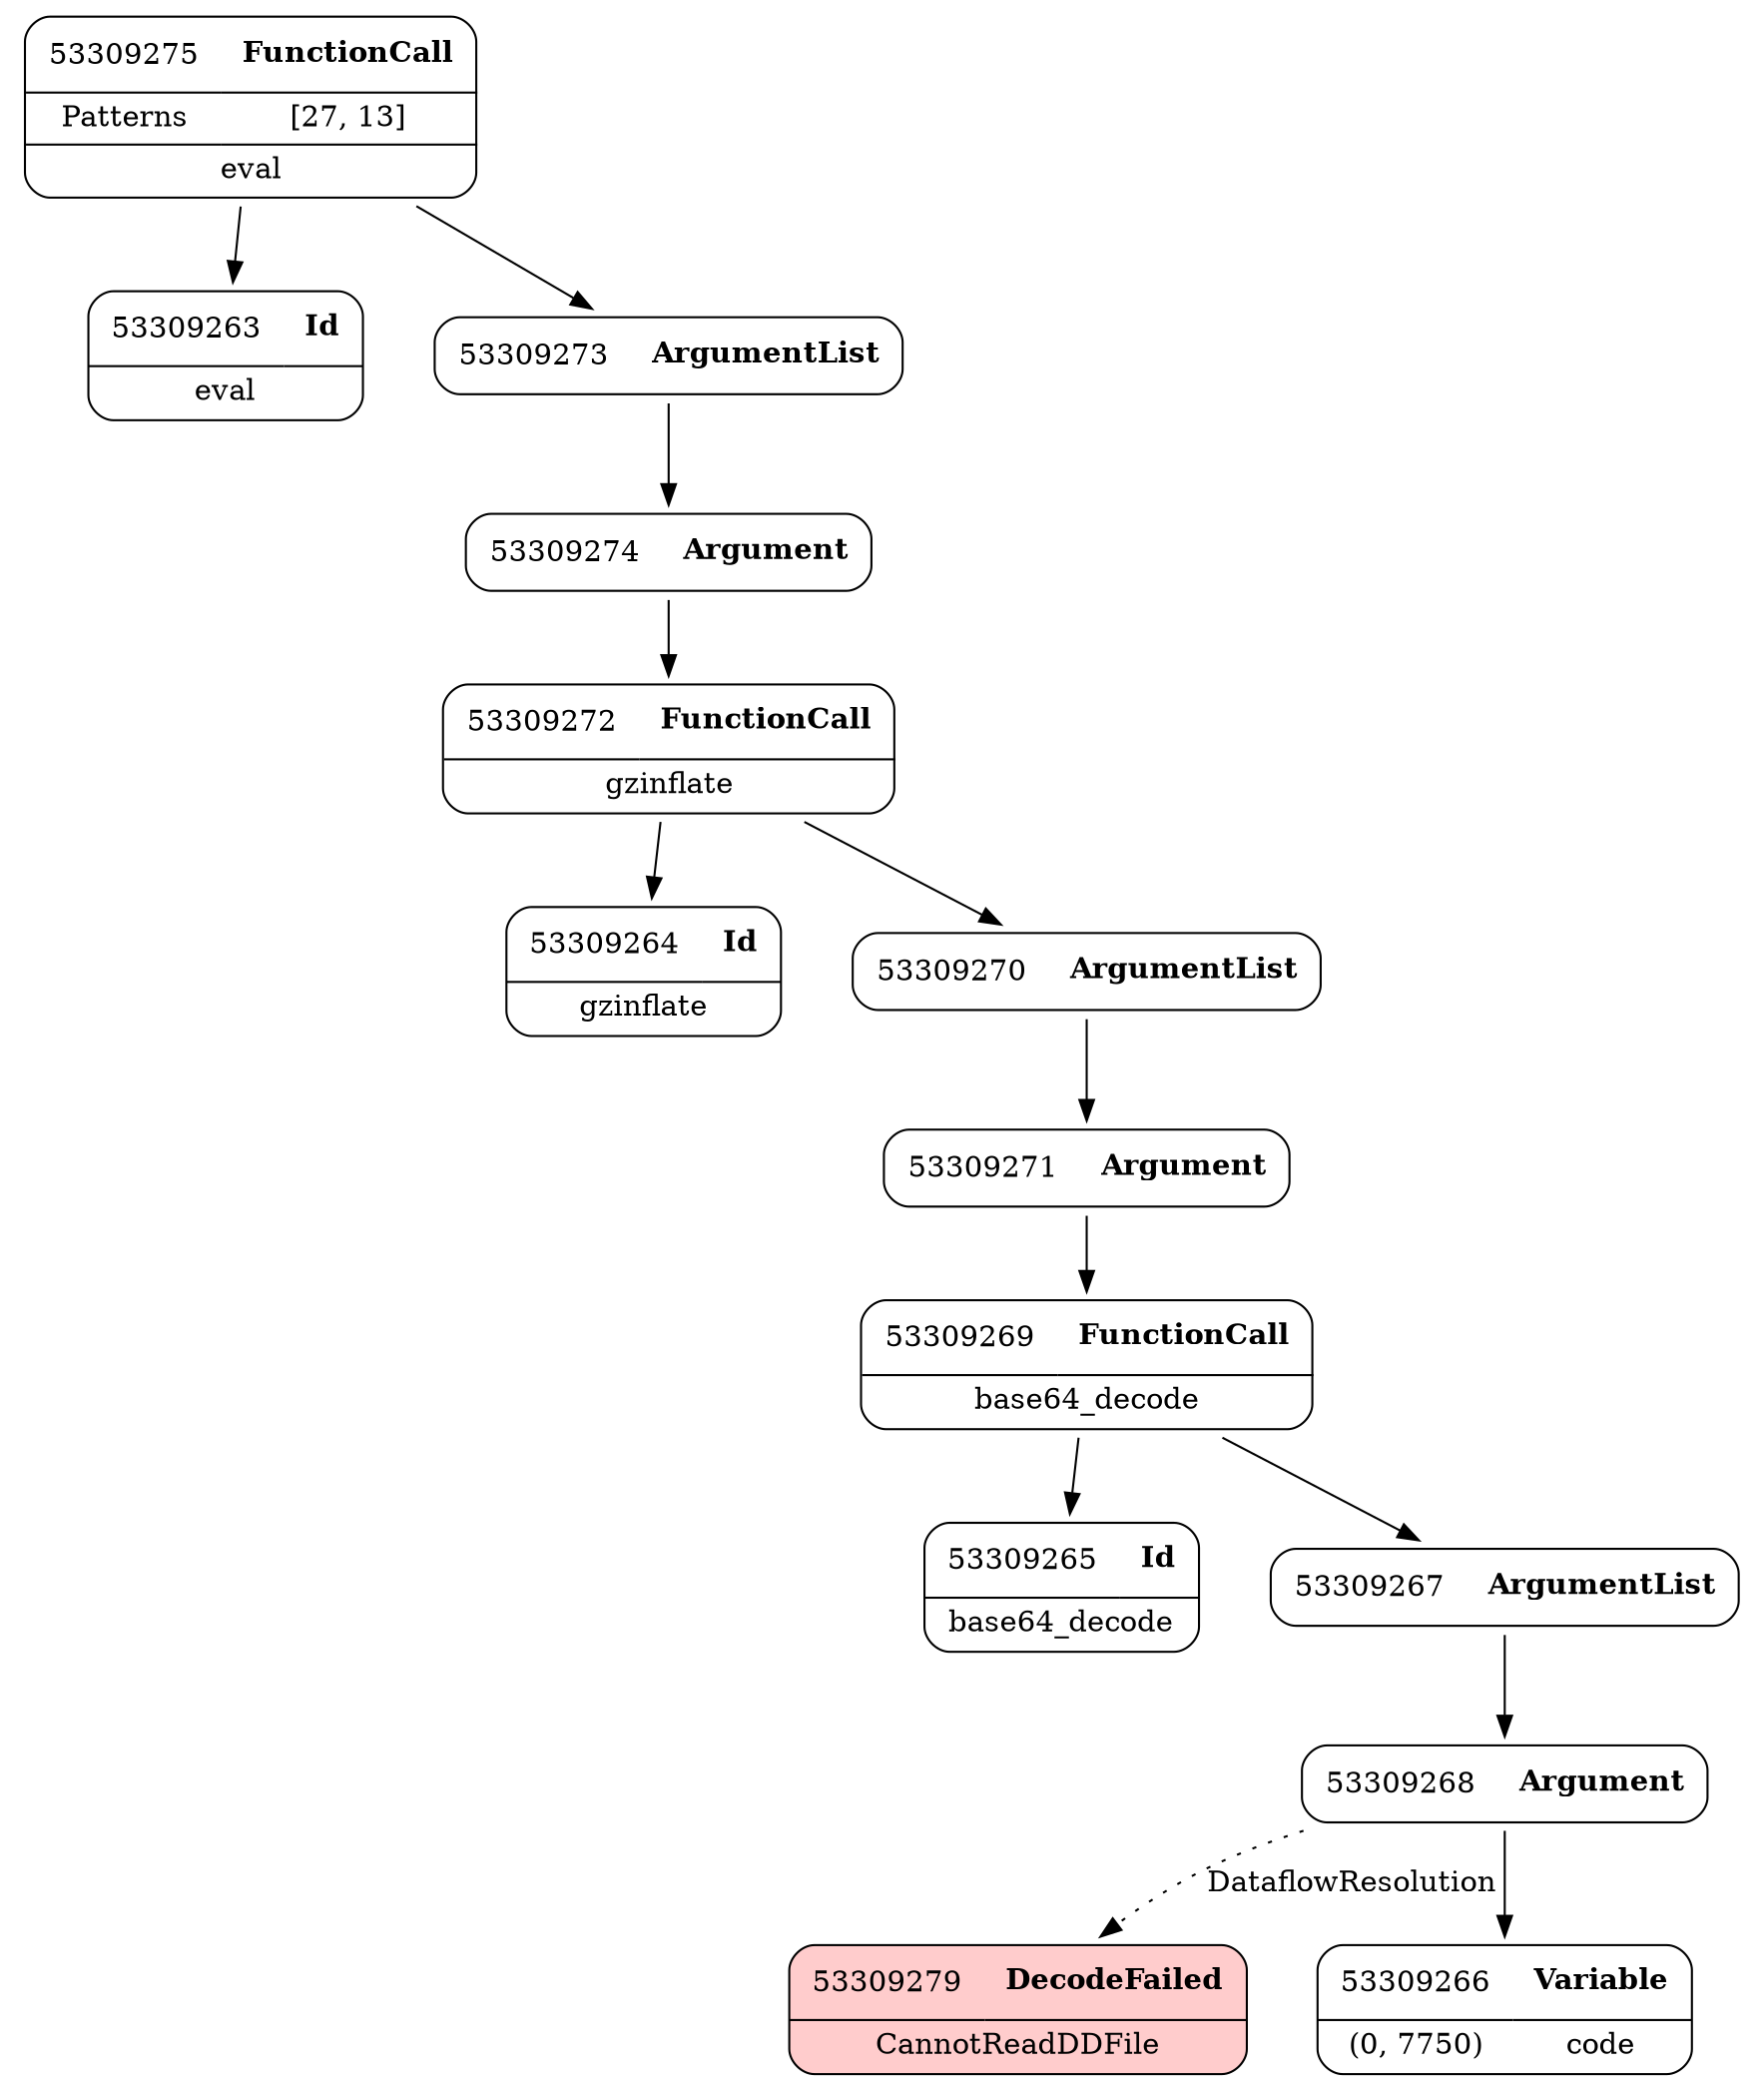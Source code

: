 digraph ast {
node [shape=none];
53309263 [label=<<TABLE border='1' cellspacing='0' cellpadding='10' style='rounded' ><TR><TD border='0'>53309263</TD><TD border='0'><B>Id</B></TD></TR><HR/><TR><TD border='0' cellpadding='5' colspan='2'>eval</TD></TR></TABLE>>];
53309279 [label=<<TABLE border='1' cellspacing='0' cellpadding='10' style='rounded' bgcolor='#FFCCCC' ><TR><TD border='0'>53309279</TD><TD border='0'><B>DecodeFailed</B></TD></TR><HR/><TR><TD border='0' cellpadding='5' colspan='2'>CannotReadDDFile</TD></TR></TABLE>>];
53309273 [label=<<TABLE border='1' cellspacing='0' cellpadding='10' style='rounded' ><TR><TD border='0'>53309273</TD><TD border='0'><B>ArgumentList</B></TD></TR></TABLE>>];
53309273 -> 53309274 [weight=2];
53309272 [label=<<TABLE border='1' cellspacing='0' cellpadding='10' style='rounded' ><TR><TD border='0'>53309272</TD><TD border='0'><B>FunctionCall</B></TD></TR><HR/><TR><TD border='0' cellpadding='5' colspan='2'>gzinflate</TD></TR></TABLE>>];
53309272 -> 53309264 [weight=2];
53309272 -> 53309270 [weight=2];
53309275 [label=<<TABLE border='1' cellspacing='0' cellpadding='10' style='rounded' ><TR><TD border='0'>53309275</TD><TD border='0'><B>FunctionCall</B></TD></TR><HR/><TR><TD border='0' cellpadding='5'>Patterns</TD><TD border='0' cellpadding='5'>[27, 13]</TD></TR><HR/><TR><TD border='0' cellpadding='5' colspan='2'>eval</TD></TR></TABLE>>];
53309275 -> 53309263 [weight=2];
53309275 -> 53309273 [weight=2];
53309274 [label=<<TABLE border='1' cellspacing='0' cellpadding='10' style='rounded' ><TR><TD border='0'>53309274</TD><TD border='0'><B>Argument</B></TD></TR></TABLE>>];
53309274 -> 53309272 [weight=2];
53309269 [label=<<TABLE border='1' cellspacing='0' cellpadding='10' style='rounded' ><TR><TD border='0'>53309269</TD><TD border='0'><B>FunctionCall</B></TD></TR><HR/><TR><TD border='0' cellpadding='5' colspan='2'>base64_decode</TD></TR></TABLE>>];
53309269 -> 53309265 [weight=2];
53309269 -> 53309267 [weight=2];
53309268 [label=<<TABLE border='1' cellspacing='0' cellpadding='10' style='rounded' ><TR><TD border='0'>53309268</TD><TD border='0'><B>Argument</B></TD></TR></TABLE>>];
53309268 -> 53309266 [weight=2];
53309268 -> 53309279 [style=dotted,label=DataflowResolution];
53309271 [label=<<TABLE border='1' cellspacing='0' cellpadding='10' style='rounded' ><TR><TD border='0'>53309271</TD><TD border='0'><B>Argument</B></TD></TR></TABLE>>];
53309271 -> 53309269 [weight=2];
53309270 [label=<<TABLE border='1' cellspacing='0' cellpadding='10' style='rounded' ><TR><TD border='0'>53309270</TD><TD border='0'><B>ArgumentList</B></TD></TR></TABLE>>];
53309270 -> 53309271 [weight=2];
53309265 [label=<<TABLE border='1' cellspacing='0' cellpadding='10' style='rounded' ><TR><TD border='0'>53309265</TD><TD border='0'><B>Id</B></TD></TR><HR/><TR><TD border='0' cellpadding='5' colspan='2'>base64_decode</TD></TR></TABLE>>];
53309264 [label=<<TABLE border='1' cellspacing='0' cellpadding='10' style='rounded' ><TR><TD border='0'>53309264</TD><TD border='0'><B>Id</B></TD></TR><HR/><TR><TD border='0' cellpadding='5' colspan='2'>gzinflate</TD></TR></TABLE>>];
53309267 [label=<<TABLE border='1' cellspacing='0' cellpadding='10' style='rounded' ><TR><TD border='0'>53309267</TD><TD border='0'><B>ArgumentList</B></TD></TR></TABLE>>];
53309267 -> 53309268 [weight=2];
53309266 [label=<<TABLE border='1' cellspacing='0' cellpadding='10' style='rounded' ><TR><TD border='0'>53309266</TD><TD border='0'><B>Variable</B></TD></TR><HR/><TR><TD border='0' cellpadding='5'>(0, 7750)</TD><TD border='0' cellpadding='5'>code</TD></TR></TABLE>>];
}
